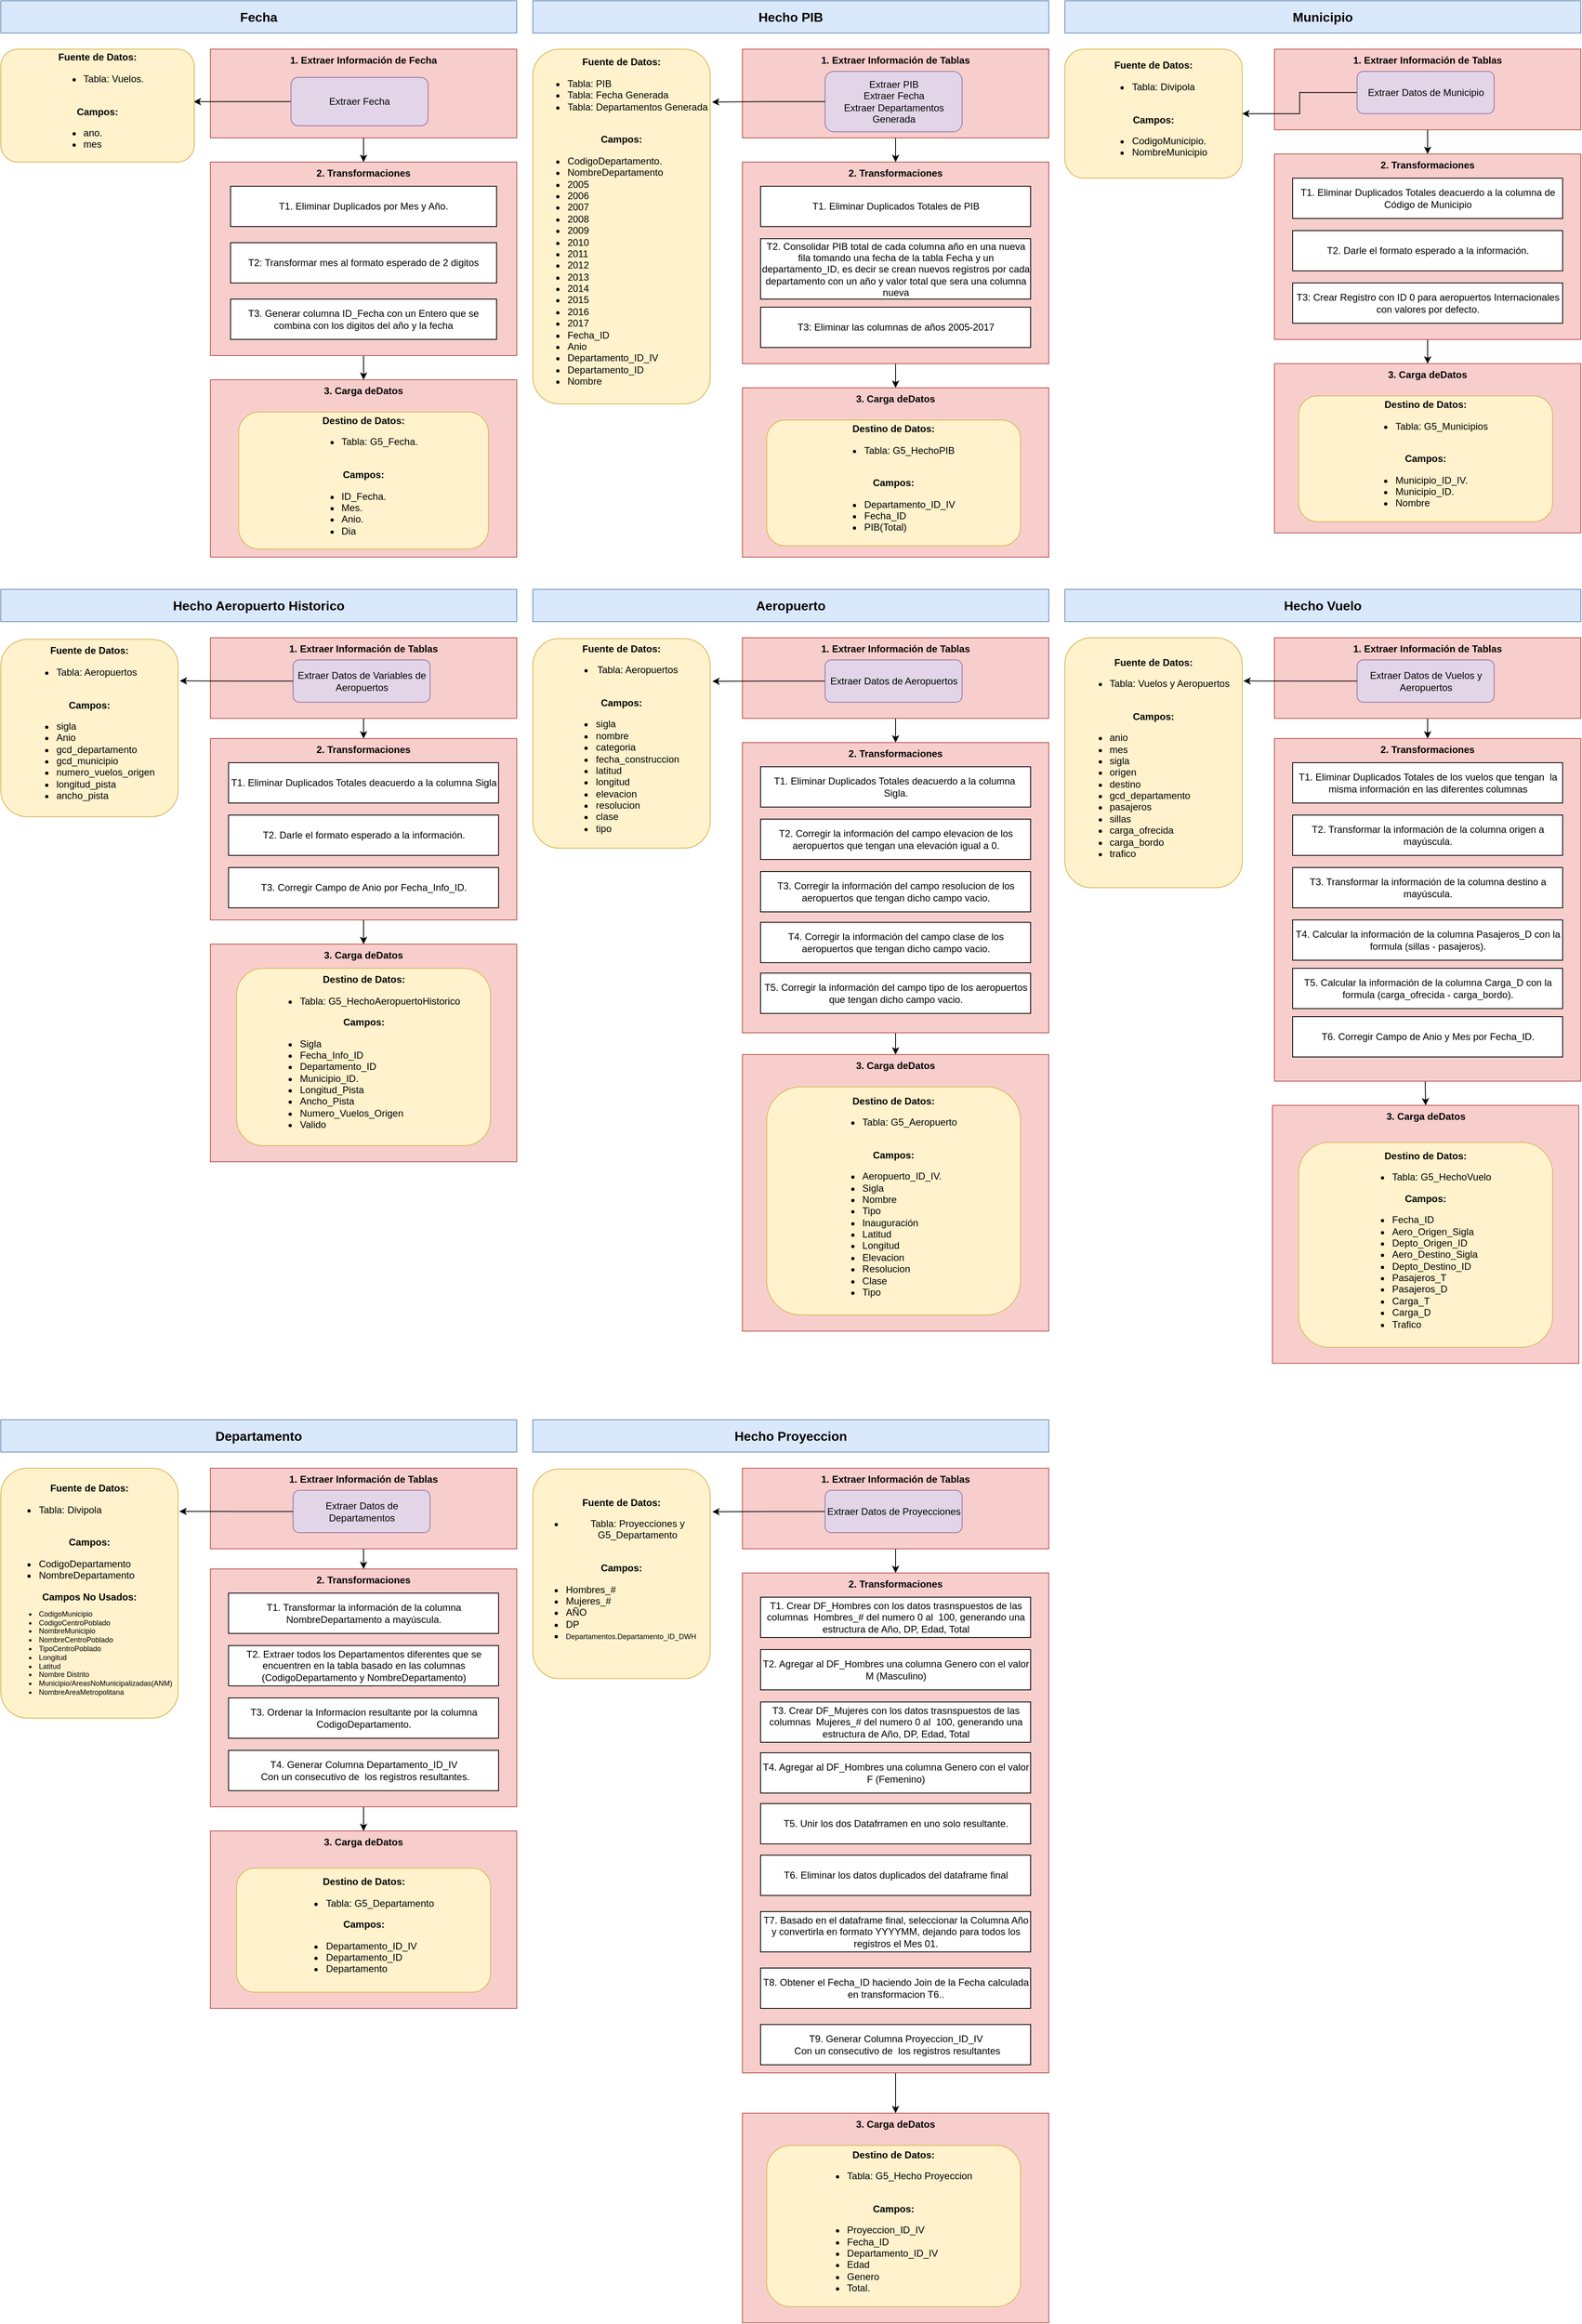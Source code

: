 <mxfile version="24.6.4" type="device" pages="2">
  <diagram name="Página-1" id="N2-zhjFlQqDtDkERAfEA">
    <mxGraphModel dx="25" dy="641" grid="1" gridSize="10" guides="1" tooltips="1" connect="1" arrows="1" fold="1" page="1" pageScale="1" pageWidth="1169" pageHeight="827" math="0" shadow="0">
      <root>
        <mxCell id="0" />
        <mxCell id="1" parent="0" />
        <mxCell id="QkNNOTyCgOV7M9l8Czh6-3" value="Fecha" style="rounded=0;whiteSpace=wrap;html=1;fontSize=16;fontStyle=1;fillColor=#dae8fc;strokeColor=#6c8ebf;" parent="1" vertex="1">
          <mxGeometry x="1200" y="20" width="640" height="40" as="geometry" />
        </mxCell>
        <mxCell id="KRuHNcsuFezPyRGAMjel-1" value="3. Carga deDatos" style="rounded=0;whiteSpace=wrap;html=1;verticalAlign=top;fontStyle=1;fillColor=#f8cecc;strokeColor=#b85450;" parent="1" vertex="1">
          <mxGeometry x="1460" y="490" width="380" height="220" as="geometry" />
        </mxCell>
        <mxCell id="KRuHNcsuFezPyRGAMjel-2" value="&lt;div&gt;&lt;b style=&quot;text-align: left; background-color: initial;&quot;&gt;Destino de Datos:&lt;/b&gt;&lt;br&gt;&lt;ul&gt;&lt;li style=&quot;text-align: left;&quot;&gt;Tabla: G5_Fecha.&lt;/li&gt;&lt;/ul&gt;&lt;div&gt;&lt;br&gt;&lt;/div&gt;&lt;div style=&quot;&quot;&gt;&lt;b&gt;Campos:&lt;/b&gt;&lt;/div&gt;&lt;/div&gt;&lt;div style=&quot;&quot;&gt;&lt;ul&gt;&lt;li style=&quot;text-align: left;&quot;&gt;ID_Fecha.&lt;/li&gt;&lt;li style=&quot;text-align: left;&quot;&gt;Mes.&lt;/li&gt;&lt;li style=&quot;text-align: left;&quot;&gt;Anio.&lt;/li&gt;&lt;li style=&quot;text-align: left;&quot;&gt;Dia&lt;/li&gt;&lt;/ul&gt;&lt;/div&gt;" style="rounded=1;whiteSpace=wrap;html=1;glass=0;shadow=0;align=center;fillColor=#fff2cc;strokeColor=#d6b656;" parent="1" vertex="1">
          <mxGeometry x="1495" y="530" width="310" height="170" as="geometry" />
        </mxCell>
        <mxCell id="KRuHNcsuFezPyRGAMjel-11" style="edgeStyle=orthogonalEdgeStyle;rounded=0;orthogonalLoop=1;jettySize=auto;html=1;exitX=0.5;exitY=1;exitDx=0;exitDy=0;entryX=0.5;entryY=0;entryDx=0;entryDy=0;" parent="1" source="KRuHNcsuFezPyRGAMjel-3" target="KRuHNcsuFezPyRGAMjel-7" edge="1">
          <mxGeometry relative="1" as="geometry" />
        </mxCell>
        <mxCell id="KRuHNcsuFezPyRGAMjel-3" value="1. Extraer Información de Fecha" style="rounded=0;whiteSpace=wrap;html=1;verticalAlign=top;fontStyle=1;fillColor=#f8cecc;strokeColor=#b85450;" parent="1" vertex="1">
          <mxGeometry x="1460" y="80" width="380" height="110" as="geometry" />
        </mxCell>
        <mxCell id="KRuHNcsuFezPyRGAMjel-6" style="edgeStyle=orthogonalEdgeStyle;rounded=0;orthogonalLoop=1;jettySize=auto;html=1;exitX=0;exitY=0.5;exitDx=0;exitDy=0;entryX=0.997;entryY=0.465;entryDx=0;entryDy=0;entryPerimeter=0;" parent="1" source="KRuHNcsuFezPyRGAMjel-4" target="KRuHNcsuFezPyRGAMjel-5" edge="1">
          <mxGeometry relative="1" as="geometry" />
        </mxCell>
        <mxCell id="KRuHNcsuFezPyRGAMjel-4" value="Extraer Fecha" style="rounded=1;whiteSpace=wrap;html=1;fillColor=#e1d5e7;strokeColor=#9673a6;" parent="1" vertex="1">
          <mxGeometry x="1560" y="115" width="170" height="60" as="geometry" />
        </mxCell>
        <mxCell id="KRuHNcsuFezPyRGAMjel-5" value="&lt;b&gt;Fuente de Datos:&lt;/b&gt;&lt;div&gt;&lt;ul&gt;&lt;li style=&quot;text-align: left;&quot;&gt;Tabla: Vuelos.&lt;/li&gt;&lt;/ul&gt;&lt;div&gt;&lt;br&gt;&lt;/div&gt;&lt;div style=&quot;&quot;&gt;&lt;b&gt;Campos:&lt;/b&gt;&lt;/div&gt;&lt;/div&gt;&lt;div style=&quot;&quot;&gt;&lt;ul&gt;&lt;li style=&quot;text-align: left;&quot;&gt;ano.&lt;/li&gt;&lt;li style=&quot;text-align: left;&quot;&gt;mes&lt;/li&gt;&lt;/ul&gt;&lt;/div&gt;" style="rounded=1;whiteSpace=wrap;html=1;glass=0;shadow=0;align=center;fillColor=#fff2cc;strokeColor=#d6b656;" parent="1" vertex="1">
          <mxGeometry x="1200" y="80" width="240" height="140" as="geometry" />
        </mxCell>
        <mxCell id="KRuHNcsuFezPyRGAMjel-13" style="edgeStyle=orthogonalEdgeStyle;rounded=0;orthogonalLoop=1;jettySize=auto;html=1;exitX=0.5;exitY=1;exitDx=0;exitDy=0;entryX=0.5;entryY=0;entryDx=0;entryDy=0;" parent="1" source="KRuHNcsuFezPyRGAMjel-7" target="KRuHNcsuFezPyRGAMjel-1" edge="1">
          <mxGeometry relative="1" as="geometry">
            <mxPoint x="1650" y="870" as="sourcePoint" />
          </mxGeometry>
        </mxCell>
        <mxCell id="KRuHNcsuFezPyRGAMjel-7" value="2. Transformaciones" style="rounded=0;whiteSpace=wrap;html=1;verticalAlign=top;fontStyle=1;fillColor=#f8cecc;strokeColor=#b85450;" parent="1" vertex="1">
          <mxGeometry x="1460" y="220" width="380" height="240" as="geometry" />
        </mxCell>
        <mxCell id="KRuHNcsuFezPyRGAMjel-8" value="T3. Generar columna ID_Fecha con un Entero que se combina con los digitos del año y la fecha" style="rounded=0;whiteSpace=wrap;html=1;" parent="1" vertex="1">
          <mxGeometry x="1485" y="390" width="330" height="50" as="geometry" />
        </mxCell>
        <mxCell id="KRuHNcsuFezPyRGAMjel-9" value="T1. Eliminar Duplicados por Mes y Año." style="rounded=0;whiteSpace=wrap;html=1;" parent="1" vertex="1">
          <mxGeometry x="1485" y="250" width="330" height="50" as="geometry" />
        </mxCell>
        <mxCell id="KRuHNcsuFezPyRGAMjel-12" value="T2: Transformar mes al formato esperado de 2 digitos" style="rounded=0;whiteSpace=wrap;html=1;" parent="1" vertex="1">
          <mxGeometry x="1485" y="320" width="330" height="50" as="geometry" />
        </mxCell>
        <mxCell id="7o-lEUug4-zK-2lAT_Sw-1" value="Hecho PIB" style="rounded=0;whiteSpace=wrap;html=1;fontSize=16;fontStyle=1;fillColor=#dae8fc;strokeColor=#6c8ebf;" parent="1" vertex="1">
          <mxGeometry x="1860" y="20" width="640" height="40" as="geometry" />
        </mxCell>
        <mxCell id="7o-lEUug4-zK-2lAT_Sw-2" value="3. Carga deDatos" style="rounded=0;whiteSpace=wrap;html=1;verticalAlign=top;fontStyle=1;fillColor=#f8cecc;strokeColor=#b85450;" parent="1" vertex="1">
          <mxGeometry x="2120" y="500" width="380" height="210" as="geometry" />
        </mxCell>
        <mxCell id="7o-lEUug4-zK-2lAT_Sw-3" value="&lt;div&gt;&lt;b style=&quot;text-align: left; background-color: initial;&quot;&gt;Destino de Datos:&lt;/b&gt;&lt;br&gt;&lt;ul&gt;&lt;li style=&quot;text-align: left;&quot;&gt;Tabla: G5_HechoPIB&lt;/li&gt;&lt;/ul&gt;&lt;div&gt;&lt;br&gt;&lt;/div&gt;&lt;div style=&quot;&quot;&gt;&lt;b&gt;Campos:&lt;/b&gt;&lt;/div&gt;&lt;/div&gt;&lt;div style=&quot;&quot;&gt;&lt;ul&gt;&lt;li style=&quot;text-align: left;&quot;&gt;Departamento_ID_IV&lt;/li&gt;&lt;li style=&quot;text-align: left;&quot;&gt;Fecha_ID&lt;/li&gt;&lt;li style=&quot;text-align: left;&quot;&gt;PIB(Total)&lt;/li&gt;&lt;/ul&gt;&lt;/div&gt;" style="rounded=1;whiteSpace=wrap;html=1;glass=0;shadow=0;align=center;fillColor=#fff2cc;strokeColor=#d6b656;" parent="1" vertex="1">
          <mxGeometry x="2150" y="540" width="315" height="156" as="geometry" />
        </mxCell>
        <mxCell id="7o-lEUug4-zK-2lAT_Sw-4" style="edgeStyle=orthogonalEdgeStyle;rounded=0;orthogonalLoop=1;jettySize=auto;html=1;exitX=0.5;exitY=1;exitDx=0;exitDy=0;entryX=0.5;entryY=0;entryDx=0;entryDy=0;" parent="1" source="7o-lEUug4-zK-2lAT_Sw-5" target="7o-lEUug4-zK-2lAT_Sw-10" edge="1">
          <mxGeometry relative="1" as="geometry" />
        </mxCell>
        <mxCell id="7o-lEUug4-zK-2lAT_Sw-5" value="1. Extraer Información de Tablas" style="rounded=0;whiteSpace=wrap;html=1;verticalAlign=top;fontStyle=1;fillColor=#f8cecc;strokeColor=#b85450;" parent="1" vertex="1">
          <mxGeometry x="2120" y="80" width="380" height="110" as="geometry" />
        </mxCell>
        <mxCell id="7o-lEUug4-zK-2lAT_Sw-7" value="Extraer PIB&lt;div&gt;Extraer Fecha&lt;/div&gt;&lt;div&gt;Extraer Departamentos Generada&lt;/div&gt;" style="rounded=1;whiteSpace=wrap;html=1;fillColor=#e1d5e7;strokeColor=#9673a6;" parent="1" vertex="1">
          <mxGeometry x="2222.5" y="107.5" width="170" height="75" as="geometry" />
        </mxCell>
        <mxCell id="7o-lEUug4-zK-2lAT_Sw-8" value="&lt;b&gt;Fuente de Datos:&lt;/b&gt;&lt;div&gt;&lt;ul&gt;&lt;li style=&quot;text-align: left;&quot;&gt;Tabla: PIB&lt;/li&gt;&lt;li style=&quot;text-align: left;&quot;&gt;Tabla: Fecha Generada&lt;/li&gt;&lt;li style=&quot;text-align: left;&quot;&gt;Tabla: Departamentos Generada&lt;/li&gt;&lt;/ul&gt;&lt;div&gt;&lt;br&gt;&lt;/div&gt;&lt;div style=&quot;&quot;&gt;&lt;b&gt;Campos:&lt;/b&gt;&lt;/div&gt;&lt;/div&gt;&lt;div style=&quot;&quot;&gt;&lt;ul&gt;&lt;li style=&quot;text-align: left;&quot;&gt;CodigoDepartamento.&lt;/li&gt;&lt;li style=&quot;text-align: left;&quot;&gt;NombreDepartamento&lt;/li&gt;&lt;li style=&quot;text-align: left;&quot;&gt;2005&lt;/li&gt;&lt;li style=&quot;text-align: left;&quot;&gt;2006&lt;/li&gt;&lt;li style=&quot;text-align: left;&quot;&gt;2007&lt;/li&gt;&lt;li style=&quot;text-align: left;&quot;&gt;2008&lt;/li&gt;&lt;li style=&quot;text-align: left;&quot;&gt;2009&lt;/li&gt;&lt;li style=&quot;text-align: left;&quot;&gt;2010&lt;/li&gt;&lt;li style=&quot;text-align: left;&quot;&gt;2011&lt;/li&gt;&lt;li style=&quot;text-align: left;&quot;&gt;2012&lt;/li&gt;&lt;li style=&quot;text-align: left;&quot;&gt;2013&lt;/li&gt;&lt;li style=&quot;text-align: left;&quot;&gt;2014&lt;/li&gt;&lt;li style=&quot;text-align: left;&quot;&gt;2015&lt;/li&gt;&lt;li style=&quot;text-align: left;&quot;&gt;2016&lt;/li&gt;&lt;li style=&quot;text-align: left;&quot;&gt;2017&lt;/li&gt;&lt;li style=&quot;text-align: left;&quot;&gt;Fecha_ID&lt;/li&gt;&lt;li style=&quot;text-align: left;&quot;&gt;Anio&lt;/li&gt;&lt;li style=&quot;text-align: left;&quot;&gt;Departamento_ID_IV&lt;/li&gt;&lt;li style=&quot;text-align: left;&quot;&gt;Departamento_ID&lt;/li&gt;&lt;li style=&quot;text-align: left;&quot;&gt;Nombre&lt;/li&gt;&lt;/ul&gt;&lt;/div&gt;" style="rounded=1;whiteSpace=wrap;html=1;glass=0;shadow=0;align=center;fillColor=#fff2cc;strokeColor=#d6b656;" parent="1" vertex="1">
          <mxGeometry x="1860" y="80" width="220" height="440" as="geometry" />
        </mxCell>
        <mxCell id="7o-lEUug4-zK-2lAT_Sw-9" style="edgeStyle=orthogonalEdgeStyle;rounded=0;orthogonalLoop=1;jettySize=auto;html=1;exitX=0.5;exitY=1;exitDx=0;exitDy=0;entryX=0.5;entryY=0;entryDx=0;entryDy=0;" parent="1" source="7o-lEUug4-zK-2lAT_Sw-10" target="7o-lEUug4-zK-2lAT_Sw-2" edge="1">
          <mxGeometry relative="1" as="geometry">
            <mxPoint x="2310" y="870" as="sourcePoint" />
          </mxGeometry>
        </mxCell>
        <mxCell id="7o-lEUug4-zK-2lAT_Sw-10" value="2. Transformaciones" style="rounded=0;whiteSpace=wrap;html=1;verticalAlign=top;fontStyle=1;fillColor=#f8cecc;strokeColor=#b85450;" parent="1" vertex="1">
          <mxGeometry x="2120" y="220" width="380" height="250" as="geometry" />
        </mxCell>
        <mxCell id="7o-lEUug4-zK-2lAT_Sw-12" value="T1. Eliminar Duplicados Totales de PIB" style="rounded=0;whiteSpace=wrap;html=1;" parent="1" vertex="1">
          <mxGeometry x="2142.5" y="250" width="335" height="50" as="geometry" />
        </mxCell>
        <mxCell id="7o-lEUug4-zK-2lAT_Sw-14" value="T2. Consolidar PIB total de cada columna año en una nueva fila tomando una fecha de la tabla Fecha y un departamento_ID, es decir se crean nuevos registros por cada departamento con un año y valor total que sera una columna nueva" style="rounded=0;whiteSpace=wrap;html=1;" parent="1" vertex="1">
          <mxGeometry x="2142.5" y="315" width="335" height="75" as="geometry" />
        </mxCell>
        <mxCell id="p3QL3h3g1X1L-Odg_reT-1" value="T3: Eliminar las columnas de años 2005-2017" style="rounded=0;whiteSpace=wrap;html=1;" parent="1" vertex="1">
          <mxGeometry x="2142.5" y="400" width="335" height="50" as="geometry" />
        </mxCell>
        <mxCell id="p3QL3h3g1X1L-Odg_reT-5" value="Municipio" style="rounded=0;whiteSpace=wrap;html=1;fontSize=16;fontStyle=1;fillColor=#dae8fc;strokeColor=#6c8ebf;" parent="1" vertex="1">
          <mxGeometry x="2520" y="20" width="640" height="40" as="geometry" />
        </mxCell>
        <mxCell id="p3QL3h3g1X1L-Odg_reT-6" value="3. Carga deDatos" style="rounded=0;whiteSpace=wrap;html=1;verticalAlign=top;fontStyle=1;fillColor=#f8cecc;strokeColor=#b85450;" parent="1" vertex="1">
          <mxGeometry x="2780" y="470" width="380" height="210" as="geometry" />
        </mxCell>
        <mxCell id="p3QL3h3g1X1L-Odg_reT-7" value="&lt;div&gt;&lt;b style=&quot;text-align: left; background-color: initial;&quot;&gt;Destino de Datos:&lt;/b&gt;&lt;br&gt;&lt;ul&gt;&lt;li style=&quot;text-align: left;&quot;&gt;Tabla: G5_Municipios&lt;/li&gt;&lt;/ul&gt;&lt;div&gt;&lt;br&gt;&lt;/div&gt;&lt;div style=&quot;&quot;&gt;&lt;b&gt;Campos:&lt;/b&gt;&lt;/div&gt;&lt;/div&gt;&lt;div style=&quot;&quot;&gt;&lt;ul&gt;&lt;li style=&quot;text-align: left;&quot;&gt;Municipio_ID_IV.&lt;/li&gt;&lt;li style=&quot;text-align: left;&quot;&gt;Municipio_ID.&lt;br&gt;&lt;/li&gt;&lt;li style=&quot;text-align: left;&quot;&gt;Nombre&lt;/li&gt;&lt;/ul&gt;&lt;/div&gt;" style="rounded=1;whiteSpace=wrap;html=1;glass=0;shadow=0;align=center;fillColor=#fff2cc;strokeColor=#d6b656;" parent="1" vertex="1">
          <mxGeometry x="2810" y="510" width="315" height="156" as="geometry" />
        </mxCell>
        <mxCell id="p3QL3h3g1X1L-Odg_reT-8" style="edgeStyle=orthogonalEdgeStyle;rounded=0;orthogonalLoop=1;jettySize=auto;html=1;exitX=0.5;exitY=1;exitDx=0;exitDy=0;entryX=0.5;entryY=0;entryDx=0;entryDy=0;" parent="1" source="p3QL3h3g1X1L-Odg_reT-9" target="p3QL3h3g1X1L-Odg_reT-14" edge="1">
          <mxGeometry relative="1" as="geometry" />
        </mxCell>
        <mxCell id="p3QL3h3g1X1L-Odg_reT-9" value="1. Extraer Información de Tablas" style="rounded=0;whiteSpace=wrap;html=1;verticalAlign=top;fontStyle=1;fillColor=#f8cecc;strokeColor=#b85450;" parent="1" vertex="1">
          <mxGeometry x="2780" y="80" width="380" height="100" as="geometry" />
        </mxCell>
        <mxCell id="p3QL3h3g1X1L-Odg_reT-18" style="edgeStyle=orthogonalEdgeStyle;rounded=0;orthogonalLoop=1;jettySize=auto;html=1;" parent="1" source="p3QL3h3g1X1L-Odg_reT-11" target="p3QL3h3g1X1L-Odg_reT-12" edge="1">
          <mxGeometry relative="1" as="geometry" />
        </mxCell>
        <mxCell id="p3QL3h3g1X1L-Odg_reT-11" value="Extraer Datos de Municipio" style="rounded=1;whiteSpace=wrap;html=1;fillColor=#e1d5e7;strokeColor=#9673a6;" parent="1" vertex="1">
          <mxGeometry x="2882.5" y="107.5" width="170" height="52.5" as="geometry" />
        </mxCell>
        <mxCell id="p3QL3h3g1X1L-Odg_reT-12" value="&lt;b&gt;Fuente de Datos:&lt;/b&gt;&lt;div&gt;&lt;ul&gt;&lt;li style=&quot;text-align: left;&quot;&gt;Tabla: Divipola&lt;/li&gt;&lt;/ul&gt;&lt;div&gt;&lt;br&gt;&lt;/div&gt;&lt;div style=&quot;&quot;&gt;&lt;b&gt;Campos:&lt;/b&gt;&lt;/div&gt;&lt;/div&gt;&lt;div style=&quot;&quot;&gt;&lt;ul&gt;&lt;li style=&quot;text-align: left;&quot;&gt;CodigoMunicipio.&lt;/li&gt;&lt;li style=&quot;text-align: left;&quot;&gt;NombreMunicipio&lt;/li&gt;&lt;/ul&gt;&lt;/div&gt;" style="rounded=1;whiteSpace=wrap;html=1;glass=0;shadow=0;align=center;fillColor=#fff2cc;strokeColor=#d6b656;" parent="1" vertex="1">
          <mxGeometry x="2520" y="80" width="220" height="160" as="geometry" />
        </mxCell>
        <mxCell id="p3QL3h3g1X1L-Odg_reT-13" style="edgeStyle=orthogonalEdgeStyle;rounded=0;orthogonalLoop=1;jettySize=auto;html=1;exitX=0.5;exitY=1;exitDx=0;exitDy=0;entryX=0.5;entryY=0;entryDx=0;entryDy=0;" parent="1" source="p3QL3h3g1X1L-Odg_reT-14" target="p3QL3h3g1X1L-Odg_reT-6" edge="1">
          <mxGeometry relative="1" as="geometry">
            <mxPoint x="2970" y="860" as="sourcePoint" />
          </mxGeometry>
        </mxCell>
        <mxCell id="p3QL3h3g1X1L-Odg_reT-14" value="2. Transformaciones" style="rounded=0;whiteSpace=wrap;html=1;verticalAlign=top;fontStyle=1;fillColor=#f8cecc;strokeColor=#b85450;" parent="1" vertex="1">
          <mxGeometry x="2780" y="210" width="380" height="230" as="geometry" />
        </mxCell>
        <mxCell id="p3QL3h3g1X1L-Odg_reT-15" value="T1. Eliminar Duplicados Totales deacuerdo a la columna de Código de Municipio" style="rounded=0;whiteSpace=wrap;html=1;" parent="1" vertex="1">
          <mxGeometry x="2802.5" y="240" width="335" height="50" as="geometry" />
        </mxCell>
        <mxCell id="p3QL3h3g1X1L-Odg_reT-16" value="T2. Darle el formato esperado a la información." style="rounded=0;whiteSpace=wrap;html=1;" parent="1" vertex="1">
          <mxGeometry x="2802.5" y="305" width="335" height="50" as="geometry" />
        </mxCell>
        <mxCell id="p3QL3h3g1X1L-Odg_reT-17" value="T3: Crear Registro con ID 0 para aeropuertos Internacionales con valores por defecto." style="rounded=0;whiteSpace=wrap;html=1;" parent="1" vertex="1">
          <mxGeometry x="2802.5" y="370" width="335" height="50" as="geometry" />
        </mxCell>
        <mxCell id="p3QL3h3g1X1L-Odg_reT-19" value="Hecho Aeropuerto Historico" style="rounded=0;whiteSpace=wrap;html=1;fontSize=16;fontStyle=1;fillColor=#dae8fc;strokeColor=#6c8ebf;" parent="1" vertex="1">
          <mxGeometry x="1200" y="750" width="640" height="40" as="geometry" />
        </mxCell>
        <mxCell id="p3QL3h3g1X1L-Odg_reT-20" value="3. Carga deDatos" style="rounded=0;whiteSpace=wrap;html=1;verticalAlign=top;fontStyle=1;fillColor=#f8cecc;strokeColor=#b85450;" parent="1" vertex="1">
          <mxGeometry x="1460" y="1190" width="380" height="270" as="geometry" />
        </mxCell>
        <mxCell id="p3QL3h3g1X1L-Odg_reT-21" value="&lt;div&gt;&lt;b style=&quot;text-align: left; background-color: initial;&quot;&gt;Destino de Datos:&lt;/b&gt;&lt;br&gt;&lt;ul&gt;&lt;li style=&quot;text-align: left;&quot;&gt;Tabla: G5_HechoAeropuertoHistorico&lt;/li&gt;&lt;/ul&gt;&lt;div style=&quot;&quot;&gt;&lt;b&gt;Campos:&lt;/b&gt;&lt;/div&gt;&lt;/div&gt;&lt;div style=&quot;&quot;&gt;&lt;ul&gt;&lt;li style=&quot;text-align: left;&quot;&gt;Sigla&lt;/li&gt;&lt;li style=&quot;text-align: left;&quot;&gt;Fecha_Info_ID&lt;/li&gt;&lt;li style=&quot;text-align: left;&quot;&gt;Departamento_ID&lt;/li&gt;&lt;li style=&quot;text-align: left;&quot;&gt;Municipio_ID.&lt;/li&gt;&lt;li style=&quot;text-align: left;&quot;&gt;Longitud_Pista&lt;/li&gt;&lt;li style=&quot;text-align: left;&quot;&gt;Ancho_Pista&lt;/li&gt;&lt;li style=&quot;text-align: left;&quot;&gt;Numero_Vuelos_Origen&lt;/li&gt;&lt;li style=&quot;text-align: left;&quot;&gt;Valido&lt;/li&gt;&lt;/ul&gt;&lt;/div&gt;" style="rounded=1;whiteSpace=wrap;html=1;glass=0;shadow=0;align=center;fillColor=#fff2cc;strokeColor=#d6b656;" parent="1" vertex="1">
          <mxGeometry x="1492.5" y="1220" width="315" height="220" as="geometry" />
        </mxCell>
        <mxCell id="p3QL3h3g1X1L-Odg_reT-22" style="edgeStyle=orthogonalEdgeStyle;rounded=0;orthogonalLoop=1;jettySize=auto;html=1;exitX=0.5;exitY=1;exitDx=0;exitDy=0;entryX=0.5;entryY=0;entryDx=0;entryDy=0;" parent="1" source="p3QL3h3g1X1L-Odg_reT-23" target="p3QL3h3g1X1L-Odg_reT-28" edge="1">
          <mxGeometry relative="1" as="geometry" />
        </mxCell>
        <mxCell id="p3QL3h3g1X1L-Odg_reT-23" value="1. Extraer Información de Tablas" style="rounded=0;whiteSpace=wrap;html=1;verticalAlign=top;fontStyle=1;fillColor=#f8cecc;strokeColor=#b85450;" parent="1" vertex="1">
          <mxGeometry x="1460" y="810" width="380" height="100" as="geometry" />
        </mxCell>
        <mxCell id="p3QL3h3g1X1L-Odg_reT-25" value="Extraer Datos de Variables de Aeropuertos" style="rounded=1;whiteSpace=wrap;html=1;fillColor=#e1d5e7;strokeColor=#9673a6;" parent="1" vertex="1">
          <mxGeometry x="1562.5" y="837.5" width="170" height="52.5" as="geometry" />
        </mxCell>
        <mxCell id="p3QL3h3g1X1L-Odg_reT-26" value="&lt;b&gt;Fuente de Datos:&lt;/b&gt;&lt;div&gt;&lt;ul&gt;&lt;li style=&quot;text-align: left;&quot;&gt;Tabla: Aeropuertos&lt;/li&gt;&lt;/ul&gt;&lt;div&gt;&lt;br&gt;&lt;/div&gt;&lt;div style=&quot;&quot;&gt;&lt;b&gt;Campos:&lt;/b&gt;&lt;/div&gt;&lt;/div&gt;&lt;div style=&quot;&quot;&gt;&lt;ul&gt;&lt;li style=&quot;text-align: left;&quot;&gt;&lt;span style=&quot;background-color: initial;&quot;&gt;sigla&lt;/span&gt;&lt;br&gt;&lt;/li&gt;&lt;li style=&quot;text-align: left;&quot;&gt;Anio&lt;/li&gt;&lt;li style=&quot;text-align: left;&quot;&gt;gcd_departamento&lt;/li&gt;&lt;li style=&quot;text-align: left;&quot;&gt;gcd_municipio&lt;/li&gt;&lt;li style=&quot;text-align: left;&quot;&gt;numero_vuelos_origen&lt;/li&gt;&lt;li style=&quot;text-align: left;&quot;&gt;longitud_pista&lt;/li&gt;&lt;li style=&quot;text-align: left;&quot;&gt;ancho_pista&lt;/li&gt;&lt;/ul&gt;&lt;/div&gt;" style="rounded=1;whiteSpace=wrap;html=1;glass=0;shadow=0;align=center;fillColor=#fff2cc;strokeColor=#d6b656;" parent="1" vertex="1">
          <mxGeometry x="1200" y="812" width="220" height="220" as="geometry" />
        </mxCell>
        <mxCell id="p3QL3h3g1X1L-Odg_reT-27" style="edgeStyle=orthogonalEdgeStyle;rounded=0;orthogonalLoop=1;jettySize=auto;html=1;exitX=0.5;exitY=1;exitDx=0;exitDy=0;entryX=0.5;entryY=0;entryDx=0;entryDy=0;" parent="1" source="p3QL3h3g1X1L-Odg_reT-28" target="p3QL3h3g1X1L-Odg_reT-20" edge="1">
          <mxGeometry relative="1" as="geometry">
            <mxPoint x="1650" y="1585" as="sourcePoint" />
          </mxGeometry>
        </mxCell>
        <mxCell id="p3QL3h3g1X1L-Odg_reT-28" value="2. Transformaciones" style="rounded=0;whiteSpace=wrap;html=1;verticalAlign=top;fontStyle=1;fillColor=#f8cecc;strokeColor=#b85450;" parent="1" vertex="1">
          <mxGeometry x="1460" y="935" width="380" height="225" as="geometry" />
        </mxCell>
        <mxCell id="p3QL3h3g1X1L-Odg_reT-29" value="T1. Eliminar Duplicados Totales deacuerdo a la columna Sigla" style="rounded=0;whiteSpace=wrap;html=1;" parent="1" vertex="1">
          <mxGeometry x="1482.5" y="965" width="335" height="50" as="geometry" />
        </mxCell>
        <mxCell id="p3QL3h3g1X1L-Odg_reT-30" value="T2. Darle el formato esperado a la información." style="rounded=0;whiteSpace=wrap;html=1;" parent="1" vertex="1">
          <mxGeometry x="1482.5" y="1030" width="335" height="50" as="geometry" />
        </mxCell>
        <mxCell id="p3QL3h3g1X1L-Odg_reT-32" value="T3. Corregir Campo de Anio por Fecha_Info_ID." style="rounded=0;whiteSpace=wrap;html=1;" parent="1" vertex="1">
          <mxGeometry x="1482.5" y="1095" width="335" height="50" as="geometry" />
        </mxCell>
        <mxCell id="ubUgCDe-K2vhHDp4Me_q-1" value="Aeropuerto" style="rounded=0;whiteSpace=wrap;html=1;fontSize=16;fontStyle=1;fillColor=#dae8fc;strokeColor=#6c8ebf;" parent="1" vertex="1">
          <mxGeometry x="1860" y="750" width="640" height="40" as="geometry" />
        </mxCell>
        <mxCell id="ubUgCDe-K2vhHDp4Me_q-2" value="3. Carga deDatos" style="rounded=0;whiteSpace=wrap;html=1;verticalAlign=top;fontStyle=1;fillColor=#f8cecc;strokeColor=#b85450;" parent="1" vertex="1">
          <mxGeometry x="2120" y="1327" width="380" height="343" as="geometry" />
        </mxCell>
        <mxCell id="ubUgCDe-K2vhHDp4Me_q-3" value="&lt;div&gt;&lt;b style=&quot;text-align: left; background-color: initial;&quot;&gt;Destino de Datos:&lt;/b&gt;&lt;br&gt;&lt;ul&gt;&lt;li style=&quot;text-align: left;&quot;&gt;Tabla: G5_Aeropuerto&lt;/li&gt;&lt;/ul&gt;&lt;div&gt;&lt;br&gt;&lt;/div&gt;&lt;div style=&quot;&quot;&gt;&lt;b&gt;Campos:&lt;/b&gt;&lt;/div&gt;&lt;/div&gt;&lt;div style=&quot;&quot;&gt;&lt;ul&gt;&lt;li style=&quot;text-align: left;&quot;&gt;Aeropuerto_ID_IV.&lt;/li&gt;&lt;li style=&quot;text-align: left;&quot;&gt;Sigla&lt;/li&gt;&lt;li style=&quot;text-align: left;&quot;&gt;Nombre&lt;/li&gt;&lt;li style=&quot;text-align: left;&quot;&gt;Tipo&lt;/li&gt;&lt;li style=&quot;text-align: left;&quot;&gt;Inauguración&lt;/li&gt;&lt;li style=&quot;text-align: left;&quot;&gt;Latitud&lt;/li&gt;&lt;li style=&quot;text-align: left;&quot;&gt;Longitud&lt;/li&gt;&lt;li style=&quot;text-align: left;&quot;&gt;Elevacion&lt;/li&gt;&lt;li style=&quot;text-align: left;&quot;&gt;Resolucion&lt;/li&gt;&lt;li style=&quot;text-align: left;&quot;&gt;Clase&lt;/li&gt;&lt;li style=&quot;text-align: left;&quot;&gt;Tipo&lt;/li&gt;&lt;/ul&gt;&lt;/div&gt;" style="rounded=1;whiteSpace=wrap;html=1;glass=0;shadow=0;align=center;fillColor=#fff2cc;strokeColor=#d6b656;" parent="1" vertex="1">
          <mxGeometry x="2150" y="1367" width="315" height="283" as="geometry" />
        </mxCell>
        <mxCell id="ubUgCDe-K2vhHDp4Me_q-4" style="edgeStyle=orthogonalEdgeStyle;rounded=0;orthogonalLoop=1;jettySize=auto;html=1;exitX=0.5;exitY=1;exitDx=0;exitDy=0;entryX=0.5;entryY=0;entryDx=0;entryDy=0;" parent="1" source="ubUgCDe-K2vhHDp4Me_q-5" target="ubUgCDe-K2vhHDp4Me_q-10" edge="1">
          <mxGeometry relative="1" as="geometry" />
        </mxCell>
        <mxCell id="ubUgCDe-K2vhHDp4Me_q-5" value="1. Extraer Información de Tablas" style="rounded=0;whiteSpace=wrap;html=1;verticalAlign=top;fontStyle=1;fillColor=#f8cecc;strokeColor=#b85450;" parent="1" vertex="1">
          <mxGeometry x="2120" y="810" width="380" height="100" as="geometry" />
        </mxCell>
        <mxCell id="ubUgCDe-K2vhHDp4Me_q-6" style="edgeStyle=orthogonalEdgeStyle;rounded=0;orthogonalLoop=1;jettySize=auto;html=1;entryX=1.012;entryY=0.204;entryDx=0;entryDy=0;entryPerimeter=0;" parent="1" source="ubUgCDe-K2vhHDp4Me_q-7" target="ubUgCDe-K2vhHDp4Me_q-8" edge="1">
          <mxGeometry relative="1" as="geometry" />
        </mxCell>
        <mxCell id="ubUgCDe-K2vhHDp4Me_q-7" value="Extraer Datos de Aeropuertos" style="rounded=1;whiteSpace=wrap;html=1;fillColor=#e1d5e7;strokeColor=#9673a6;" parent="1" vertex="1">
          <mxGeometry x="2222.5" y="837.5" width="170" height="52.5" as="geometry" />
        </mxCell>
        <mxCell id="ubUgCDe-K2vhHDp4Me_q-8" value="&lt;b&gt;Fuente de Datos:&lt;/b&gt;&lt;div&gt;&lt;ul&gt;&lt;li style=&quot;&quot;&gt;Tabla: Aeropuertos&lt;/li&gt;&lt;/ul&gt;&lt;div&gt;&lt;br&gt;&lt;/div&gt;&lt;div style=&quot;&quot;&gt;&lt;b&gt;Campos:&lt;/b&gt;&lt;/div&gt;&lt;/div&gt;&lt;div style=&quot;&quot;&gt;&lt;ul&gt;&lt;li style=&quot;text-align: left;&quot;&gt;sigla&lt;/li&gt;&lt;li style=&quot;text-align: left;&quot;&gt;nombre&lt;/li&gt;&lt;li style=&quot;text-align: left;&quot;&gt;categoria&lt;/li&gt;&lt;li style=&quot;text-align: left;&quot;&gt;fecha_construccion&lt;/li&gt;&lt;li style=&quot;text-align: left;&quot;&gt;latitud&lt;/li&gt;&lt;li style=&quot;text-align: left;&quot;&gt;longitud&lt;/li&gt;&lt;li style=&quot;text-align: left;&quot;&gt;elevacion&lt;/li&gt;&lt;li style=&quot;text-align: left;&quot;&gt;resolucion&lt;/li&gt;&lt;li style=&quot;text-align: left;&quot;&gt;clase&lt;/li&gt;&lt;li style=&quot;text-align: left;&quot;&gt;tipo&lt;/li&gt;&lt;/ul&gt;&lt;/div&gt;" style="rounded=1;whiteSpace=wrap;html=1;glass=0;shadow=0;align=center;fillColor=#fff2cc;strokeColor=#d6b656;" parent="1" vertex="1">
          <mxGeometry x="1860" y="811" width="220" height="260" as="geometry" />
        </mxCell>
        <mxCell id="ubUgCDe-K2vhHDp4Me_q-9" style="edgeStyle=orthogonalEdgeStyle;rounded=0;orthogonalLoop=1;jettySize=auto;html=1;exitX=0.5;exitY=1;exitDx=0;exitDy=0;entryX=0.5;entryY=0;entryDx=0;entryDy=0;" parent="1" source="ubUgCDe-K2vhHDp4Me_q-10" target="ubUgCDe-K2vhHDp4Me_q-2" edge="1">
          <mxGeometry relative="1" as="geometry">
            <mxPoint x="2310" y="1297" as="sourcePoint" />
          </mxGeometry>
        </mxCell>
        <mxCell id="ubUgCDe-K2vhHDp4Me_q-10" value="2. Transformaciones" style="rounded=0;whiteSpace=wrap;html=1;verticalAlign=top;fontStyle=1;fillColor=#f8cecc;strokeColor=#b85450;" parent="1" vertex="1">
          <mxGeometry x="2120" y="940" width="380" height="360" as="geometry" />
        </mxCell>
        <mxCell id="ubUgCDe-K2vhHDp4Me_q-11" value="T1. Eliminar Duplicados Totales deacuerdo a la columna&amp;nbsp; Sigla." style="rounded=0;whiteSpace=wrap;html=1;" parent="1" vertex="1">
          <mxGeometry x="2142.5" y="970" width="335" height="50" as="geometry" />
        </mxCell>
        <mxCell id="ubUgCDe-K2vhHDp4Me_q-12" value="T2. Corregir la información del campo elevacion de los aeropuertos que tengan una elevación igual a 0." style="rounded=0;whiteSpace=wrap;html=1;" parent="1" vertex="1">
          <mxGeometry x="2142.5" y="1035" width="335" height="50" as="geometry" />
        </mxCell>
        <mxCell id="ubUgCDe-K2vhHDp4Me_q-13" value="T3. Corregir la información del campo resolucion de los aeropuertos que tengan dicho campo vacio." style="rounded=0;whiteSpace=wrap;html=1;" parent="1" vertex="1">
          <mxGeometry x="2142.5" y="1100" width="335" height="50" as="geometry" />
        </mxCell>
        <mxCell id="ubUgCDe-K2vhHDp4Me_q-15" value="T4. Corregir la información del campo clase de los aeropuertos que tengan dicho campo vacio." style="rounded=0;whiteSpace=wrap;html=1;" parent="1" vertex="1">
          <mxGeometry x="2142.5" y="1163" width="335" height="50" as="geometry" />
        </mxCell>
        <mxCell id="ubUgCDe-K2vhHDp4Me_q-16" value="T5. Corregir la información del campo tipo de los aeropuertos que tengan dicho campo vacio." style="rounded=0;whiteSpace=wrap;html=1;" parent="1" vertex="1">
          <mxGeometry x="2142.5" y="1226" width="335" height="50" as="geometry" />
        </mxCell>
        <mxCell id="ubUgCDe-K2vhHDp4Me_q-17" value="Hecho Vuelo" style="rounded=0;whiteSpace=wrap;html=1;fontSize=16;fontStyle=1;fillColor=#dae8fc;strokeColor=#6c8ebf;" parent="1" vertex="1">
          <mxGeometry x="2520" y="750" width="640" height="40" as="geometry" />
        </mxCell>
        <mxCell id="ubUgCDe-K2vhHDp4Me_q-18" value="3. Carga deDatos" style="rounded=0;whiteSpace=wrap;html=1;verticalAlign=top;fontStyle=1;fillColor=#f8cecc;strokeColor=#b85450;" parent="1" vertex="1">
          <mxGeometry x="2777.5" y="1390" width="380" height="320" as="geometry" />
        </mxCell>
        <mxCell id="ubUgCDe-K2vhHDp4Me_q-19" value="&lt;div&gt;&lt;b style=&quot;text-align: left; background-color: initial;&quot;&gt;Destino de Datos:&lt;/b&gt;&lt;br&gt;&lt;ul&gt;&lt;li style=&quot;text-align: left;&quot;&gt;Tabla: G5_HechoVuelo&lt;/li&gt;&lt;/ul&gt;&lt;div style=&quot;&quot;&gt;&lt;b&gt;Campos:&lt;/b&gt;&lt;/div&gt;&lt;/div&gt;&lt;div style=&quot;&quot;&gt;&lt;ul&gt;&lt;li style=&quot;text-align: left;&quot;&gt;&lt;span style=&quot;background-color: initial;&quot;&gt;Fecha_ID&lt;/span&gt;&lt;br&gt;&lt;/li&gt;&lt;li style=&quot;text-align: left;&quot;&gt;&lt;span style=&quot;background-color: initial;&quot;&gt;Aero_Origen_Sigla&lt;/span&gt;&lt;/li&gt;&lt;li style=&quot;text-align: left;&quot;&gt;Depto_Origen_ID&lt;/li&gt;&lt;li style=&quot;border-color: var(--border-color); text-align: left;&quot;&gt;Aero_Destino_Sigla&lt;/li&gt;&lt;li style=&quot;border-color: var(--border-color); text-align: left;&quot;&gt;Depto_Destino_ID&lt;/li&gt;&lt;li style=&quot;border-color: var(--border-color); text-align: left;&quot;&gt;Pasajeros_T&lt;/li&gt;&lt;li style=&quot;border-color: var(--border-color); text-align: left;&quot;&gt;Pasajeros_D&lt;/li&gt;&lt;li style=&quot;border-color: var(--border-color); text-align: left;&quot;&gt;Carga_T&lt;/li&gt;&lt;li style=&quot;border-color: var(--border-color); text-align: left;&quot;&gt;Carga_D&lt;/li&gt;&lt;li style=&quot;border-color: var(--border-color); text-align: left;&quot;&gt;Trafico&lt;/li&gt;&lt;/ul&gt;&lt;/div&gt;" style="rounded=1;whiteSpace=wrap;html=1;glass=0;shadow=0;align=center;fillColor=#fff2cc;strokeColor=#d6b656;" parent="1" vertex="1">
          <mxGeometry x="2810" y="1436" width="315" height="254" as="geometry" />
        </mxCell>
        <mxCell id="ubUgCDe-K2vhHDp4Me_q-20" style="edgeStyle=orthogonalEdgeStyle;rounded=0;orthogonalLoop=1;jettySize=auto;html=1;exitX=0.5;exitY=1;exitDx=0;exitDy=0;entryX=0.5;entryY=0;entryDx=0;entryDy=0;" parent="1" source="ubUgCDe-K2vhHDp4Me_q-21" target="ubUgCDe-K2vhHDp4Me_q-26" edge="1">
          <mxGeometry relative="1" as="geometry" />
        </mxCell>
        <mxCell id="ubUgCDe-K2vhHDp4Me_q-21" value="1. Extraer Información de Tablas" style="rounded=0;whiteSpace=wrap;html=1;verticalAlign=top;fontStyle=1;fillColor=#f8cecc;strokeColor=#b85450;" parent="1" vertex="1">
          <mxGeometry x="2780" y="810" width="380" height="100" as="geometry" />
        </mxCell>
        <mxCell id="ubUgCDe-K2vhHDp4Me_q-23" value="Extraer Datos de Vuelos y Aeropuertos" style="rounded=1;whiteSpace=wrap;html=1;fillColor=#e1d5e7;strokeColor=#9673a6;" parent="1" vertex="1">
          <mxGeometry x="2882.5" y="837.5" width="170" height="52.5" as="geometry" />
        </mxCell>
        <mxCell id="ubUgCDe-K2vhHDp4Me_q-24" value="&lt;b&gt;Fuente de Datos:&lt;/b&gt;&lt;div&gt;&lt;ul&gt;&lt;li style=&quot;text-align: left;&quot;&gt;Tabla: Vuelos y Aeropuertos&lt;/li&gt;&lt;/ul&gt;&lt;div&gt;&lt;br&gt;&lt;/div&gt;&lt;div style=&quot;&quot;&gt;&lt;b&gt;Campos:&lt;/b&gt;&lt;/div&gt;&lt;/div&gt;&lt;div style=&quot;&quot;&gt;&lt;ul&gt;&lt;li style=&quot;border-color: var(--border-color); text-align: left;&quot;&gt;anio&lt;/li&gt;&lt;li style=&quot;border-color: var(--border-color); text-align: left;&quot;&gt;mes&lt;/li&gt;&lt;li style=&quot;text-align: left;&quot;&gt;sigla&lt;br&gt;&lt;/li&gt;&lt;li style=&quot;text-align: left;&quot;&gt;&lt;span style=&quot;background-color: initial;&quot;&gt;origen&lt;/span&gt;&lt;/li&gt;&lt;li style=&quot;text-align: left;&quot;&gt;&lt;span style=&quot;background-color: initial;&quot;&gt;destino&lt;br&gt;&lt;/span&gt;&lt;/li&gt;&lt;li style=&quot;text-align: left;&quot;&gt;&lt;span style=&quot;background-color: initial;&quot;&gt;gcd_departamento&lt;/span&gt;&lt;/li&gt;&lt;li style=&quot;text-align: left;&quot;&gt;&lt;span style=&quot;background-color: initial;&quot;&gt;pasajeros&lt;/span&gt;&lt;/li&gt;&lt;li style=&quot;text-align: left;&quot;&gt;&lt;span style=&quot;background-color: initial;&quot;&gt;sillas&lt;/span&gt;&lt;/li&gt;&lt;li style=&quot;text-align: left;&quot;&gt;&lt;span style=&quot;background-color: initial;&quot;&gt;carga_ofrecida&lt;/span&gt;&lt;/li&gt;&lt;li style=&quot;text-align: left;&quot;&gt;&lt;span style=&quot;background-color: initial;&quot;&gt;carga_bordo&lt;/span&gt;&lt;/li&gt;&lt;li style=&quot;text-align: left;&quot;&gt;&lt;span style=&quot;background-color: initial;&quot;&gt;trafico&lt;/span&gt;&lt;/li&gt;&lt;/ul&gt;&lt;/div&gt;" style="rounded=1;whiteSpace=wrap;html=1;glass=0;shadow=0;align=center;fillColor=#fff2cc;strokeColor=#d6b656;" parent="1" vertex="1">
          <mxGeometry x="2520" y="810" width="220" height="310" as="geometry" />
        </mxCell>
        <mxCell id="ubUgCDe-K2vhHDp4Me_q-25" style="edgeStyle=orthogonalEdgeStyle;rounded=0;orthogonalLoop=1;jettySize=auto;html=1;exitX=0.492;exitY=0.994;exitDx=0;exitDy=0;entryX=0.5;entryY=0;entryDx=0;entryDy=0;exitPerimeter=0;" parent="1" source="ubUgCDe-K2vhHDp4Me_q-26" target="ubUgCDe-K2vhHDp4Me_q-18" edge="1">
          <mxGeometry relative="1" as="geometry">
            <mxPoint x="2967.5" y="1297" as="sourcePoint" />
          </mxGeometry>
        </mxCell>
        <mxCell id="ubUgCDe-K2vhHDp4Me_q-26" value="2. Transformaciones" style="rounded=0;whiteSpace=wrap;html=1;verticalAlign=top;fontStyle=1;fillColor=#f8cecc;strokeColor=#b85450;" parent="1" vertex="1">
          <mxGeometry x="2780" y="935" width="380" height="425" as="geometry" />
        </mxCell>
        <mxCell id="ubUgCDe-K2vhHDp4Me_q-27" value="T1. Eliminar Duplicados Totales de los vuelos que tengan&amp;nbsp; la misma información en las diferentes columnas" style="rounded=0;whiteSpace=wrap;html=1;" parent="1" vertex="1">
          <mxGeometry x="2802.5" y="965" width="335" height="50" as="geometry" />
        </mxCell>
        <mxCell id="ubUgCDe-K2vhHDp4Me_q-28" value="T2. Transformar la información de la columna origen a mayúscula." style="rounded=0;whiteSpace=wrap;html=1;" parent="1" vertex="1">
          <mxGeometry x="2802.5" y="1030" width="335" height="50" as="geometry" />
        </mxCell>
        <mxCell id="ubUgCDe-K2vhHDp4Me_q-29" value="T3. Transformar la información de la columna destino a mayúscula." style="rounded=0;whiteSpace=wrap;html=1;" parent="1" vertex="1">
          <mxGeometry x="2802.5" y="1095" width="335" height="50" as="geometry" />
        </mxCell>
        <mxCell id="ubUgCDe-K2vhHDp4Me_q-30" style="edgeStyle=orthogonalEdgeStyle;rounded=0;orthogonalLoop=1;jettySize=auto;html=1;entryX=1.007;entryY=0.173;entryDx=0;entryDy=0;entryPerimeter=0;" parent="1" source="ubUgCDe-K2vhHDp4Me_q-23" target="ubUgCDe-K2vhHDp4Me_q-24" edge="1">
          <mxGeometry relative="1" as="geometry" />
        </mxCell>
        <mxCell id="ubUgCDe-K2vhHDp4Me_q-31" value="T4. Calcular la información de la columna Pasajeros_D con la formula (sillas - pasajeros)." style="rounded=0;whiteSpace=wrap;html=1;" parent="1" vertex="1">
          <mxGeometry x="2802.5" y="1160" width="335" height="50" as="geometry" />
        </mxCell>
        <mxCell id="ubUgCDe-K2vhHDp4Me_q-32" value="T5. Calcular la información de la columna Carga_D con la formula (carga_ofrecida - carga_bordo)." style="rounded=0;whiteSpace=wrap;html=1;" parent="1" vertex="1">
          <mxGeometry x="2802.5" y="1220" width="335" height="50" as="geometry" />
        </mxCell>
        <mxCell id="ubUgCDe-K2vhHDp4Me_q-33" style="edgeStyle=orthogonalEdgeStyle;rounded=0;orthogonalLoop=1;jettySize=auto;html=1;entryX=1.009;entryY=0.234;entryDx=0;entryDy=0;entryPerimeter=0;" parent="1" source="p3QL3h3g1X1L-Odg_reT-25" target="p3QL3h3g1X1L-Odg_reT-26" edge="1">
          <mxGeometry relative="1" as="geometry" />
        </mxCell>
        <mxCell id="ubUgCDe-K2vhHDp4Me_q-34" style="edgeStyle=orthogonalEdgeStyle;rounded=0;orthogonalLoop=1;jettySize=auto;html=1;exitX=0;exitY=0.5;exitDx=0;exitDy=0;entryX=1.01;entryY=0.149;entryDx=0;entryDy=0;entryPerimeter=0;" parent="1" source="7o-lEUug4-zK-2lAT_Sw-7" target="7o-lEUug4-zK-2lAT_Sw-8" edge="1">
          <mxGeometry relative="1" as="geometry" />
        </mxCell>
        <mxCell id="ubUgCDe-K2vhHDp4Me_q-35" value="T6. Corregir Campo de Anio y Mes por Fecha_ID." style="rounded=0;whiteSpace=wrap;html=1;" parent="1" vertex="1">
          <mxGeometry x="2802.5" y="1280" width="335" height="50" as="geometry" />
        </mxCell>
        <mxCell id="ofPkR1MNvGQV1S9oAqV1-1" value="Departamento" style="rounded=0;whiteSpace=wrap;html=1;fontSize=16;fontStyle=1;fillColor=#dae8fc;strokeColor=#6c8ebf;" parent="1" vertex="1">
          <mxGeometry x="1200" y="1780" width="640" height="40" as="geometry" />
        </mxCell>
        <mxCell id="ofPkR1MNvGQV1S9oAqV1-2" value="3. Carga deDatos" style="rounded=0;whiteSpace=wrap;html=1;verticalAlign=top;fontStyle=1;fillColor=#f8cecc;strokeColor=#b85450;" parent="1" vertex="1">
          <mxGeometry x="1460" y="2290" width="380" height="220" as="geometry" />
        </mxCell>
        <mxCell id="ofPkR1MNvGQV1S9oAqV1-3" value="&lt;div&gt;&lt;b style=&quot;text-align: left; background-color: initial;&quot;&gt;Destino de Datos:&lt;/b&gt;&lt;br&gt;&lt;ul&gt;&lt;li style=&quot;text-align: left;&quot;&gt;Tabla: G5_Departamento&lt;/li&gt;&lt;/ul&gt;&lt;div style=&quot;&quot;&gt;&lt;b&gt;Campos:&lt;/b&gt;&lt;/div&gt;&lt;/div&gt;&lt;div style=&quot;&quot;&gt;&lt;ul&gt;&lt;li style=&quot;text-align: left;&quot;&gt;Departamento_ID_IV&lt;/li&gt;&lt;li style=&quot;text-align: left;&quot;&gt;Departamento_ID&lt;/li&gt;&lt;li style=&quot;text-align: left;&quot;&gt;&lt;span style=&quot;background-color: initial;&quot;&gt;Departamento&lt;/span&gt;&lt;/li&gt;&lt;/ul&gt;&lt;/div&gt;" style="rounded=1;whiteSpace=wrap;html=1;glass=0;shadow=0;align=center;fillColor=#fff2cc;strokeColor=#d6b656;" parent="1" vertex="1">
          <mxGeometry x="1492.5" y="2336" width="315" height="154" as="geometry" />
        </mxCell>
        <mxCell id="ofPkR1MNvGQV1S9oAqV1-4" style="edgeStyle=orthogonalEdgeStyle;rounded=0;orthogonalLoop=1;jettySize=auto;html=1;exitX=0.5;exitY=1;exitDx=0;exitDy=0;entryX=0.5;entryY=0;entryDx=0;entryDy=0;" parent="1" source="ofPkR1MNvGQV1S9oAqV1-5" target="ofPkR1MNvGQV1S9oAqV1-9" edge="1">
          <mxGeometry relative="1" as="geometry" />
        </mxCell>
        <mxCell id="ofPkR1MNvGQV1S9oAqV1-5" value="1. Extraer Información de Tablas" style="rounded=0;whiteSpace=wrap;html=1;verticalAlign=top;fontStyle=1;fillColor=#f8cecc;strokeColor=#b85450;" parent="1" vertex="1">
          <mxGeometry x="1460" y="1840" width="380" height="100" as="geometry" />
        </mxCell>
        <mxCell id="ofPkR1MNvGQV1S9oAqV1-6" value="Extraer Datos de Departamentos" style="rounded=1;whiteSpace=wrap;html=1;fillColor=#e1d5e7;strokeColor=#9673a6;" parent="1" vertex="1">
          <mxGeometry x="1562.5" y="1867.5" width="170" height="52.5" as="geometry" />
        </mxCell>
        <mxCell id="ofPkR1MNvGQV1S9oAqV1-7" value="&lt;b style=&quot;font-size: 12px;&quot;&gt;&lt;font style=&quot;font-size: 12px;&quot;&gt;Fuente de Datos:&lt;/font&gt;&lt;/b&gt;&lt;div style=&quot;font-size: 12px;&quot;&gt;&lt;ul style=&quot;&quot;&gt;&lt;li style=&quot;text-align: left;&quot;&gt;&lt;font style=&quot;font-size: 12px;&quot;&gt;Tabla: Divipola&lt;/font&gt;&lt;/li&gt;&lt;/ul&gt;&lt;div style=&quot;&quot;&gt;&lt;font style=&quot;font-size: 12px;&quot;&gt;&lt;br style=&quot;&quot;&gt;&lt;/font&gt;&lt;/div&gt;&lt;div style=&quot;&quot;&gt;&lt;b style=&quot;&quot;&gt;&lt;font style=&quot;font-size: 12px;&quot;&gt;Campos:&lt;/font&gt;&lt;/b&gt;&lt;/div&gt;&lt;/div&gt;&lt;div style=&quot;font-size: 12px;&quot;&gt;&lt;ul style=&quot;&quot;&gt;&lt;li style=&quot;border-color: var(--border-color); text-align: left;&quot;&gt;&lt;font style=&quot;font-size: 12px;&quot;&gt;CodigoDepartamento&lt;br style=&quot;&quot;&gt;&lt;/font&gt;&lt;/li&gt;&lt;li style=&quot;border-color: var(--border-color); text-align: left;&quot;&gt;&lt;font style=&quot;font-size: 12px;&quot;&gt;NombreDepartamento&lt;br style=&quot;&quot;&gt;&lt;/font&gt;&lt;/li&gt;&lt;/ul&gt;&lt;b style=&quot;background-color: initial;&quot;&gt;&lt;font style=&quot;font-size: 12px;&quot;&gt;Campos No Usados:&lt;/font&gt;&lt;/b&gt;&lt;ul style=&quot;font-size: 9px;&quot;&gt;&lt;li style=&quot;text-align: left; font-size: 9px;&quot;&gt;&lt;span style=&quot;background-color: initial; font-size: 9px;&quot;&gt;CodigoMunicipio&lt;/span&gt;&lt;br style=&quot;font-size: 9px;&quot;&gt;&lt;/li&gt;&lt;li style=&quot;text-align: left; font-size: 9px;&quot;&gt;CodigoCentroPoblado&lt;/li&gt;&lt;li style=&quot;text-align: left; font-size: 9px;&quot;&gt;&lt;span style=&quot;background-color: initial; font-size: 9px;&quot;&gt;NombreMunicipio&lt;/span&gt;&lt;br style=&quot;font-size: 9px;&quot;&gt;&lt;/li&gt;&lt;li style=&quot;text-align: left; font-size: 9px;&quot;&gt;NombreCentroPoblado&lt;/li&gt;&lt;li style=&quot;text-align: left; font-size: 9px;&quot;&gt;TipoCentroPoblado&lt;/li&gt;&lt;li style=&quot;text-align: left; font-size: 9px;&quot;&gt;Longitud&lt;/li&gt;&lt;li style=&quot;text-align: left; font-size: 9px;&quot;&gt;Latitud&lt;/li&gt;&lt;li style=&quot;text-align: left; font-size: 9px;&quot;&gt;Nombre Distrito&lt;/li&gt;&lt;li style=&quot;text-align: left; font-size: 9px;&quot;&gt;Municipio/AreasNoMunicipalizadas(ANM)&lt;/li&gt;&lt;li style=&quot;text-align: left; font-size: 9px;&quot;&gt;NombreAreaMetropolitana&lt;/li&gt;&lt;/ul&gt;&lt;/div&gt;" style="rounded=1;whiteSpace=wrap;html=1;glass=0;shadow=0;align=center;fillColor=#fff2cc;strokeColor=#d6b656;fontSize=9;" parent="1" vertex="1">
          <mxGeometry x="1200" y="1840" width="220" height="310" as="geometry" />
        </mxCell>
        <mxCell id="ofPkR1MNvGQV1S9oAqV1-8" style="edgeStyle=orthogonalEdgeStyle;rounded=0;orthogonalLoop=1;jettySize=auto;html=1;exitX=0.492;exitY=0.994;exitDx=0;exitDy=0;entryX=0.5;entryY=0;entryDx=0;entryDy=0;exitPerimeter=0;" parent="1" source="ofPkR1MNvGQV1S9oAqV1-9" target="ofPkR1MNvGQV1S9oAqV1-2" edge="1">
          <mxGeometry relative="1" as="geometry">
            <mxPoint x="1647.5" y="2327" as="sourcePoint" />
          </mxGeometry>
        </mxCell>
        <mxCell id="ofPkR1MNvGQV1S9oAqV1-9" value="2. Transformaciones" style="rounded=0;whiteSpace=wrap;html=1;verticalAlign=top;fontStyle=1;fillColor=#f8cecc;strokeColor=#b85450;" parent="1" vertex="1">
          <mxGeometry x="1460" y="1965" width="380" height="295" as="geometry" />
        </mxCell>
        <mxCell id="ofPkR1MNvGQV1S9oAqV1-10" value="T1. Transformar la información de la columna NombreDepartamento a mayúscula." style="rounded=0;whiteSpace=wrap;html=1;" parent="1" vertex="1">
          <mxGeometry x="1482.5" y="1995" width="335" height="50" as="geometry" />
        </mxCell>
        <mxCell id="ofPkR1MNvGQV1S9oAqV1-11" value="T2.&amp;nbsp;Extraer todos los Departamentos diferentes que se encuentren en la tabla basado en las columnas (CodigoDepartamento y NombreDepartamento)" style="rounded=0;whiteSpace=wrap;html=1;" parent="1" vertex="1">
          <mxGeometry x="1482.5" y="2060" width="335" height="50" as="geometry" />
        </mxCell>
        <mxCell id="ofPkR1MNvGQV1S9oAqV1-12" value="T3. Ordenar la Informacion resultante por la columna CodigoDepartamento." style="rounded=0;whiteSpace=wrap;html=1;" parent="1" vertex="1">
          <mxGeometry x="1482.5" y="2125" width="335" height="50" as="geometry" />
        </mxCell>
        <mxCell id="ofPkR1MNvGQV1S9oAqV1-13" style="edgeStyle=orthogonalEdgeStyle;rounded=0;orthogonalLoop=1;jettySize=auto;html=1;entryX=1.007;entryY=0.173;entryDx=0;entryDy=0;entryPerimeter=0;" parent="1" source="ofPkR1MNvGQV1S9oAqV1-6" target="ofPkR1MNvGQV1S9oAqV1-7" edge="1">
          <mxGeometry relative="1" as="geometry" />
        </mxCell>
        <mxCell id="ofPkR1MNvGQV1S9oAqV1-17" value="Hecho Proyeccion" style="rounded=0;whiteSpace=wrap;html=1;fontSize=16;fontStyle=1;fillColor=#dae8fc;strokeColor=#6c8ebf;" parent="1" vertex="1">
          <mxGeometry x="1860" y="1780" width="640" height="40" as="geometry" />
        </mxCell>
        <mxCell id="ofPkR1MNvGQV1S9oAqV1-18" value="3. Carga deDatos" style="rounded=0;whiteSpace=wrap;html=1;verticalAlign=top;fontStyle=1;fillColor=#f8cecc;strokeColor=#b85450;" parent="1" vertex="1">
          <mxGeometry x="2120" y="2640" width="380" height="260" as="geometry" />
        </mxCell>
        <mxCell id="ofPkR1MNvGQV1S9oAqV1-19" value="&lt;div&gt;&lt;b style=&quot;text-align: left; background-color: initial;&quot;&gt;Destino de Datos:&lt;/b&gt;&lt;br&gt;&lt;ul&gt;&lt;li style=&quot;text-align: left;&quot;&gt;Tabla: G5_Hecho Proyeccion&lt;/li&gt;&lt;/ul&gt;&lt;div&gt;&lt;br&gt;&lt;/div&gt;&lt;div style=&quot;&quot;&gt;&lt;b&gt;Campos:&lt;/b&gt;&lt;/div&gt;&lt;/div&gt;&lt;div style=&quot;&quot;&gt;&lt;ul&gt;&lt;li style=&quot;text-align: left;&quot;&gt;Proyeccion_ID_IV&amp;nbsp;&lt;/li&gt;&lt;li style=&quot;text-align: left;&quot;&gt;Fecha_ID&lt;/li&gt;&lt;li style=&quot;text-align: left;&quot;&gt;Departamento_ID_IV&lt;/li&gt;&lt;li style=&quot;text-align: left;&quot;&gt;Edad&lt;/li&gt;&lt;li style=&quot;text-align: left;&quot;&gt;Genero&lt;/li&gt;&lt;li style=&quot;text-align: left;&quot;&gt;Total.&lt;/li&gt;&lt;/ul&gt;&lt;/div&gt;" style="rounded=1;whiteSpace=wrap;html=1;glass=0;shadow=0;align=center;fillColor=#fff2cc;strokeColor=#d6b656;" parent="1" vertex="1">
          <mxGeometry x="2150" y="2680" width="315" height="200" as="geometry" />
        </mxCell>
        <mxCell id="ofPkR1MNvGQV1S9oAqV1-20" style="edgeStyle=orthogonalEdgeStyle;rounded=0;orthogonalLoop=1;jettySize=auto;html=1;exitX=0.5;exitY=1;exitDx=0;exitDy=0;entryX=0.5;entryY=0;entryDx=0;entryDy=0;" parent="1" source="ofPkR1MNvGQV1S9oAqV1-21" target="ofPkR1MNvGQV1S9oAqV1-26" edge="1">
          <mxGeometry relative="1" as="geometry" />
        </mxCell>
        <mxCell id="ofPkR1MNvGQV1S9oAqV1-21" value="1. Extraer Información de Tablas" style="rounded=0;whiteSpace=wrap;html=1;verticalAlign=top;fontStyle=1;fillColor=#f8cecc;strokeColor=#b85450;" parent="1" vertex="1">
          <mxGeometry x="2120" y="1840" width="380" height="100" as="geometry" />
        </mxCell>
        <mxCell id="ofPkR1MNvGQV1S9oAqV1-22" style="edgeStyle=orthogonalEdgeStyle;rounded=0;orthogonalLoop=1;jettySize=auto;html=1;entryX=1.012;entryY=0.204;entryDx=0;entryDy=0;entryPerimeter=0;" parent="1" source="ofPkR1MNvGQV1S9oAqV1-23" target="ofPkR1MNvGQV1S9oAqV1-24" edge="1">
          <mxGeometry relative="1" as="geometry" />
        </mxCell>
        <mxCell id="ofPkR1MNvGQV1S9oAqV1-23" value="Extraer Datos de Proyecciones" style="rounded=1;whiteSpace=wrap;html=1;fillColor=#e1d5e7;strokeColor=#9673a6;" parent="1" vertex="1">
          <mxGeometry x="2222.5" y="1867.5" width="170" height="52.5" as="geometry" />
        </mxCell>
        <mxCell id="ofPkR1MNvGQV1S9oAqV1-24" value="&lt;b&gt;Fuente de Datos:&lt;/b&gt;&lt;div&gt;&lt;ul&gt;&lt;li style=&quot;&quot;&gt;Tabla: Proyecciones y G5_Departamento&lt;/li&gt;&lt;/ul&gt;&lt;div&gt;&lt;br&gt;&lt;/div&gt;&lt;div style=&quot;&quot;&gt;&lt;b&gt;Campos:&lt;/b&gt;&lt;/div&gt;&lt;/div&gt;&lt;div style=&quot;&quot;&gt;&lt;ul&gt;&lt;li style=&quot;text-align: left;&quot;&gt;Hombres_#&lt;/li&gt;&lt;li style=&quot;text-align: left;&quot;&gt;Mujeres_#&lt;/li&gt;&lt;li style=&quot;text-align: left;&quot;&gt;AÑO&lt;/li&gt;&lt;li style=&quot;text-align: left;&quot;&gt;DP&lt;/li&gt;&lt;li style=&quot;text-align: left;&quot;&gt;&lt;font style=&quot;font-size: 9px;&quot;&gt;Departamentos.Departamento_ID_DWH&lt;/font&gt;&lt;/li&gt;&lt;/ul&gt;&lt;/div&gt;" style="rounded=1;whiteSpace=wrap;html=1;glass=0;shadow=0;align=center;fillColor=#fff2cc;strokeColor=#d6b656;" parent="1" vertex="1">
          <mxGeometry x="1860" y="1841" width="220" height="260" as="geometry" />
        </mxCell>
        <mxCell id="ofPkR1MNvGQV1S9oAqV1-25" style="edgeStyle=orthogonalEdgeStyle;rounded=0;orthogonalLoop=1;jettySize=auto;html=1;exitX=0.5;exitY=1;exitDx=0;exitDy=0;entryX=0.5;entryY=0;entryDx=0;entryDy=0;" parent="1" source="ofPkR1MNvGQV1S9oAqV1-26" target="ofPkR1MNvGQV1S9oAqV1-18" edge="1">
          <mxGeometry relative="1" as="geometry">
            <mxPoint x="2310" y="2590" as="sourcePoint" />
          </mxGeometry>
        </mxCell>
        <mxCell id="ofPkR1MNvGQV1S9oAqV1-26" value="2. Transformaciones" style="rounded=0;whiteSpace=wrap;html=1;verticalAlign=top;fontStyle=1;fillColor=#f8cecc;strokeColor=#b85450;" parent="1" vertex="1">
          <mxGeometry x="2120" y="1970" width="380" height="620" as="geometry" />
        </mxCell>
        <mxCell id="ofPkR1MNvGQV1S9oAqV1-27" value="T1. Crear DF_Hombres con los datos trasnspuestos de las columnas&amp;nbsp; Hombres_# del numero 0 al&amp;nbsp; 100, generando una estructura de Año, DP, Edad, Total" style="rounded=0;whiteSpace=wrap;html=1;" parent="1" vertex="1">
          <mxGeometry x="2142.5" y="2000" width="335" height="50" as="geometry" />
        </mxCell>
        <mxCell id="ofPkR1MNvGQV1S9oAqV1-28" value="T2. Agregar al DF_Hombres una columna Genero con el valor M (Masculino)" style="rounded=0;whiteSpace=wrap;html=1;" parent="1" vertex="1">
          <mxGeometry x="2142.5" y="2065" width="335" height="50" as="geometry" />
        </mxCell>
        <mxCell id="ofPkR1MNvGQV1S9oAqV1-29" value="T3. Crear DF_Mujeres con los datos trasnspuestos de las columnas&amp;nbsp; Mujeres_# del numero 0 al&amp;nbsp; 100, generando una estructura de Año, DP, Edad, Total" style="rounded=0;whiteSpace=wrap;html=1;" parent="1" vertex="1">
          <mxGeometry x="2142.5" y="2130" width="335" height="50" as="geometry" />
        </mxCell>
        <mxCell id="ofPkR1MNvGQV1S9oAqV1-30" value="T4. Agregar al DF_Hombres una columna Genero con el valor F (Femenino)" style="rounded=0;whiteSpace=wrap;html=1;" parent="1" vertex="1">
          <mxGeometry x="2142.5" y="2193" width="335" height="50" as="geometry" />
        </mxCell>
        <mxCell id="ofPkR1MNvGQV1S9oAqV1-31" value="T5. Unir los dos Datafrramen en uno solo resultante." style="rounded=0;whiteSpace=wrap;html=1;" parent="1" vertex="1">
          <mxGeometry x="2142.5" y="2256" width="335" height="50" as="geometry" />
        </mxCell>
        <mxCell id="ofPkR1MNvGQV1S9oAqV1-32" value="T4. Generar Columna&amp;nbsp;&lt;span style=&quot;text-align: left; background-color: initial;&quot;&gt;Departamento_ID_IV&lt;/span&gt;&lt;br&gt;&amp;nbsp;Con un consecutivo de&amp;nbsp; los registros resultantes." style="rounded=0;whiteSpace=wrap;html=1;" parent="1" vertex="1">
          <mxGeometry x="1482.5" y="2190" width="335" height="50" as="geometry" />
        </mxCell>
        <mxCell id="ofPkR1MNvGQV1S9oAqV1-33" value="T6. Eliminar los datos duplicados del dataframe final" style="rounded=0;whiteSpace=wrap;html=1;" parent="1" vertex="1">
          <mxGeometry x="2142.5" y="2320" width="335" height="50" as="geometry" />
        </mxCell>
        <mxCell id="ofPkR1MNvGQV1S9oAqV1-34" value="T7. Basado en el dataframe final, seleccionar la Columna Año y convertirla en formato YYYYMM, dejando para todos los registros el Mes 01." style="rounded=0;whiteSpace=wrap;html=1;" parent="1" vertex="1">
          <mxGeometry x="2142.5" y="2390" width="335" height="50" as="geometry" />
        </mxCell>
        <mxCell id="ofPkR1MNvGQV1S9oAqV1-35" value="T8. Obtener el Fecha_ID haciendo Join de la Fecha calculada en transformacion T6.." style="rounded=0;whiteSpace=wrap;html=1;" parent="1" vertex="1">
          <mxGeometry x="2142.5" y="2460" width="335" height="50" as="geometry" />
        </mxCell>
        <mxCell id="ofPkR1MNvGQV1S9oAqV1-36" value="T9. Generar Columna&amp;nbsp;&lt;span style=&quot;background-color: initial; text-align: left;&quot;&gt;Proyeccion_ID_IV&lt;/span&gt;&lt;br&gt;&amp;nbsp;Con un consecutivo de&amp;nbsp; los registros resultantes" style="rounded=0;whiteSpace=wrap;html=1;" parent="1" vertex="1">
          <mxGeometry x="2142.5" y="2530" width="335" height="50" as="geometry" />
        </mxCell>
      </root>
    </mxGraphModel>
  </diagram>
  <diagram id="HFcBwwevGP1G3p3NpDOI" name="Página-2">
    <mxGraphModel dx="-70" dy="676" grid="1" gridSize="10" guides="1" tooltips="1" connect="1" arrows="1" fold="1" page="1" pageScale="1" pageWidth="827" pageHeight="1169" math="0" shadow="0">
      <root>
        <mxCell id="0" />
        <mxCell id="1" parent="0" />
        <mxCell id="iU0TdhMlgEEw6ftC_Le_-1" value="Divipola" style="rounded=0;whiteSpace=wrap;html=1;fontSize=16;fontStyle=1;fillColor=#dae8fc;strokeColor=#6c8ebf;" vertex="1" parent="1">
          <mxGeometry x="1200" y="20" width="640" height="40" as="geometry" />
        </mxCell>
        <mxCell id="iU0TdhMlgEEw6ftC_Le_-2" value="3. Carga deDatos" style="rounded=0;whiteSpace=wrap;html=1;verticalAlign=top;fontStyle=1;fillColor=#f8cecc;strokeColor=#b85450;" vertex="1" parent="1">
          <mxGeometry x="1460" y="490" width="380" height="230" as="geometry" />
        </mxCell>
        <mxCell id="iU0TdhMlgEEw6ftC_Le_-3" value="&lt;div&gt;&lt;b style=&quot;text-align: left; background-color: initial;&quot;&gt;Destino de Datos:&lt;/b&gt;&lt;br&gt;&lt;ul&gt;&lt;li style=&quot;text-align: left;&quot;&gt;Tabla: G5_Fecha.&lt;/li&gt;&lt;/ul&gt;&lt;div&gt;&lt;br&gt;&lt;/div&gt;&lt;div style=&quot;&quot;&gt;&lt;b&gt;Campos:&lt;/b&gt;&lt;/div&gt;&lt;/div&gt;&lt;div style=&quot;&quot;&gt;&lt;ul&gt;&lt;li style=&quot;text-align: left;&quot;&gt;ID_Fecha.&lt;/li&gt;&lt;li style=&quot;text-align: left;&quot;&gt;Mes.&lt;/li&gt;&lt;li style=&quot;text-align: left;&quot;&gt;Anio.&lt;/li&gt;&lt;/ul&gt;&lt;/div&gt;" style="rounded=1;whiteSpace=wrap;html=1;glass=0;shadow=0;align=center;fillColor=#fff2cc;strokeColor=#d6b656;" vertex="1" parent="1">
          <mxGeometry x="1495" y="530" width="310" height="170" as="geometry" />
        </mxCell>
        <mxCell id="iU0TdhMlgEEw6ftC_Le_-4" style="edgeStyle=orthogonalEdgeStyle;rounded=0;orthogonalLoop=1;jettySize=auto;html=1;exitX=0.5;exitY=1;exitDx=0;exitDy=0;entryX=0.5;entryY=0;entryDx=0;entryDy=0;" edge="1" parent="1" source="iU0TdhMlgEEw6ftC_Le_-5" target="iU0TdhMlgEEw6ftC_Le_-10">
          <mxGeometry relative="1" as="geometry" />
        </mxCell>
        <mxCell id="iU0TdhMlgEEw6ftC_Le_-5" value="1. Extraer Información de Fecha" style="rounded=0;whiteSpace=wrap;html=1;verticalAlign=top;fontStyle=1;fillColor=#f8cecc;strokeColor=#b85450;" vertex="1" parent="1">
          <mxGeometry x="1460" y="80" width="380" height="110" as="geometry" />
        </mxCell>
        <mxCell id="iU0TdhMlgEEw6ftC_Le_-6" style="edgeStyle=orthogonalEdgeStyle;rounded=0;orthogonalLoop=1;jettySize=auto;html=1;exitX=0;exitY=0.5;exitDx=0;exitDy=0;entryX=1;entryY=0.5;entryDx=0;entryDy=0;" edge="1" parent="1" source="iU0TdhMlgEEw6ftC_Le_-7" target="iU0TdhMlgEEw6ftC_Le_-8">
          <mxGeometry relative="1" as="geometry" />
        </mxCell>
        <mxCell id="iU0TdhMlgEEw6ftC_Le_-7" value="Extraer Fecha" style="rounded=1;whiteSpace=wrap;html=1;fillColor=#e1d5e7;strokeColor=#9673a6;" vertex="1" parent="1">
          <mxGeometry x="1560" y="115" width="170" height="60" as="geometry" />
        </mxCell>
        <mxCell id="iU0TdhMlgEEw6ftC_Le_-8" value="&lt;b&gt;Fuente de Datos:&lt;/b&gt;&lt;div&gt;&lt;ul&gt;&lt;li style=&quot;text-align: left;&quot;&gt;Tabla: Vuelos.&lt;/li&gt;&lt;/ul&gt;&lt;div&gt;&lt;br&gt;&lt;/div&gt;&lt;div style=&quot;&quot;&gt;&lt;b&gt;Campos:&lt;/b&gt;&lt;/div&gt;&lt;/div&gt;&lt;div style=&quot;&quot;&gt;&lt;ul&gt;&lt;li style=&quot;text-align: left;&quot;&gt;ano.&lt;/li&gt;&lt;li style=&quot;text-align: left;&quot;&gt;mes&lt;/li&gt;&lt;/ul&gt;&lt;/div&gt;" style="rounded=1;whiteSpace=wrap;html=1;glass=0;shadow=0;align=center;fillColor=#fff2cc;strokeColor=#d6b656;" vertex="1" parent="1">
          <mxGeometry x="1200" y="80" width="240" height="160" as="geometry" />
        </mxCell>
        <mxCell id="iU0TdhMlgEEw6ftC_Le_-9" style="edgeStyle=orthogonalEdgeStyle;rounded=0;orthogonalLoop=1;jettySize=auto;html=1;exitX=0.5;exitY=1;exitDx=0;exitDy=0;entryX=0.5;entryY=0;entryDx=0;entryDy=0;" edge="1" parent="1" source="iU0TdhMlgEEw6ftC_Le_-10" target="iU0TdhMlgEEw6ftC_Le_-2">
          <mxGeometry relative="1" as="geometry">
            <mxPoint x="1650" y="870" as="sourcePoint" />
          </mxGeometry>
        </mxCell>
        <mxCell id="iU0TdhMlgEEw6ftC_Le_-10" value="2. Transformaciones" style="rounded=0;whiteSpace=wrap;html=1;verticalAlign=top;fontStyle=1;fillColor=#f8cecc;strokeColor=#b85450;" vertex="1" parent="1">
          <mxGeometry x="1460" y="220" width="380" height="240" as="geometry" />
        </mxCell>
        <mxCell id="iU0TdhMlgEEw6ftC_Le_-11" value="T3. Agregar columna ID_Fecha." style="rounded=0;whiteSpace=wrap;html=1;" vertex="1" parent="1">
          <mxGeometry x="1485" y="390" width="330" height="50" as="geometry" />
        </mxCell>
        <mxCell id="iU0TdhMlgEEw6ftC_Le_-12" value="T1. Eliminar Duplicados por Mes y Año." style="rounded=0;whiteSpace=wrap;html=1;" vertex="1" parent="1">
          <mxGeometry x="1485" y="250" width="330" height="50" as="geometry" />
        </mxCell>
        <mxCell id="iU0TdhMlgEEw6ftC_Le_-13" value="T2: Transformar datos erróneos al Formato esperado." style="rounded=0;whiteSpace=wrap;html=1;" vertex="1" parent="1">
          <mxGeometry x="1485" y="320" width="330" height="50" as="geometry" />
        </mxCell>
      </root>
    </mxGraphModel>
  </diagram>
</mxfile>
